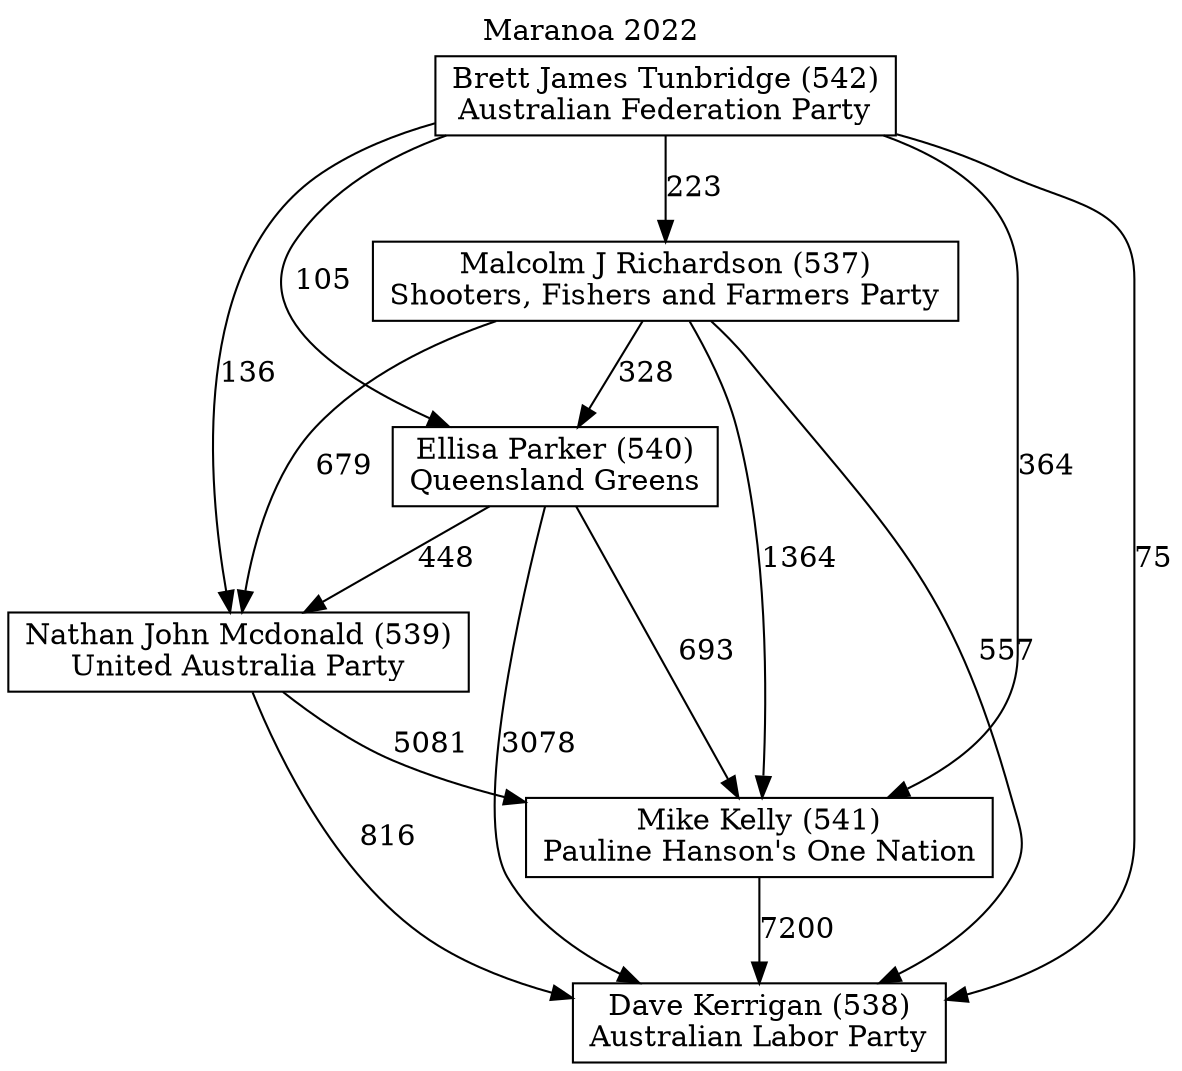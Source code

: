// House preference flow
digraph "Dave Kerrigan (538)_Maranoa_2022" {
	graph [label="Maranoa 2022" labelloc=t mclimit=10]
	node [shape=box]
	"Nathan John Mcdonald (539)" [label="Nathan John Mcdonald (539)
United Australia Party"]
	"Malcolm J Richardson (537)" [label="Malcolm J Richardson (537)
Shooters, Fishers and Farmers Party"]
	"Brett James Tunbridge (542)" [label="Brett James Tunbridge (542)
Australian Federation Party"]
	"Mike Kelly (541)" [label="Mike Kelly (541)
Pauline Hanson's One Nation"]
	"Dave Kerrigan (538)" [label="Dave Kerrigan (538)
Australian Labor Party"]
	"Ellisa Parker (540)" [label="Ellisa Parker (540)
Queensland Greens"]
	"Nathan John Mcdonald (539)" -> "Mike Kelly (541)" [label=5081]
	"Nathan John Mcdonald (539)" -> "Dave Kerrigan (538)" [label=816]
	"Malcolm J Richardson (537)" -> "Ellisa Parker (540)" [label=328]
	"Brett James Tunbridge (542)" -> "Nathan John Mcdonald (539)" [label=136]
	"Brett James Tunbridge (542)" -> "Dave Kerrigan (538)" [label=75]
	"Ellisa Parker (540)" -> "Dave Kerrigan (538)" [label=3078]
	"Mike Kelly (541)" -> "Dave Kerrigan (538)" [label=7200]
	"Brett James Tunbridge (542)" -> "Mike Kelly (541)" [label=364]
	"Malcolm J Richardson (537)" -> "Nathan John Mcdonald (539)" [label=679]
	"Ellisa Parker (540)" -> "Mike Kelly (541)" [label=693]
	"Brett James Tunbridge (542)" -> "Malcolm J Richardson (537)" [label=223]
	"Malcolm J Richardson (537)" -> "Mike Kelly (541)" [label=1364]
	"Malcolm J Richardson (537)" -> "Dave Kerrigan (538)" [label=557]
	"Brett James Tunbridge (542)" -> "Ellisa Parker (540)" [label=105]
	"Ellisa Parker (540)" -> "Nathan John Mcdonald (539)" [label=448]
}
